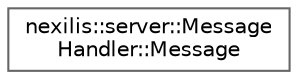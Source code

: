 digraph "Graphical Class Hierarchy"
{
 // LATEX_PDF_SIZE
  bgcolor="transparent";
  edge [fontname=Helvetica,fontsize=10,labelfontname=Helvetica,labelfontsize=10];
  node [fontname=Helvetica,fontsize=10,shape=box,height=0.2,width=0.4];
  rankdir="LR";
  Node0 [id="Node000000",label="nexilis::server::Message\lHandler::Message",height=0.2,width=0.4,color="grey40", fillcolor="white", style="filled",URL="$dc/d99/classnexilis_1_1server_1_1MessageHandler_1_1Message.html",tooltip=" "];
}
